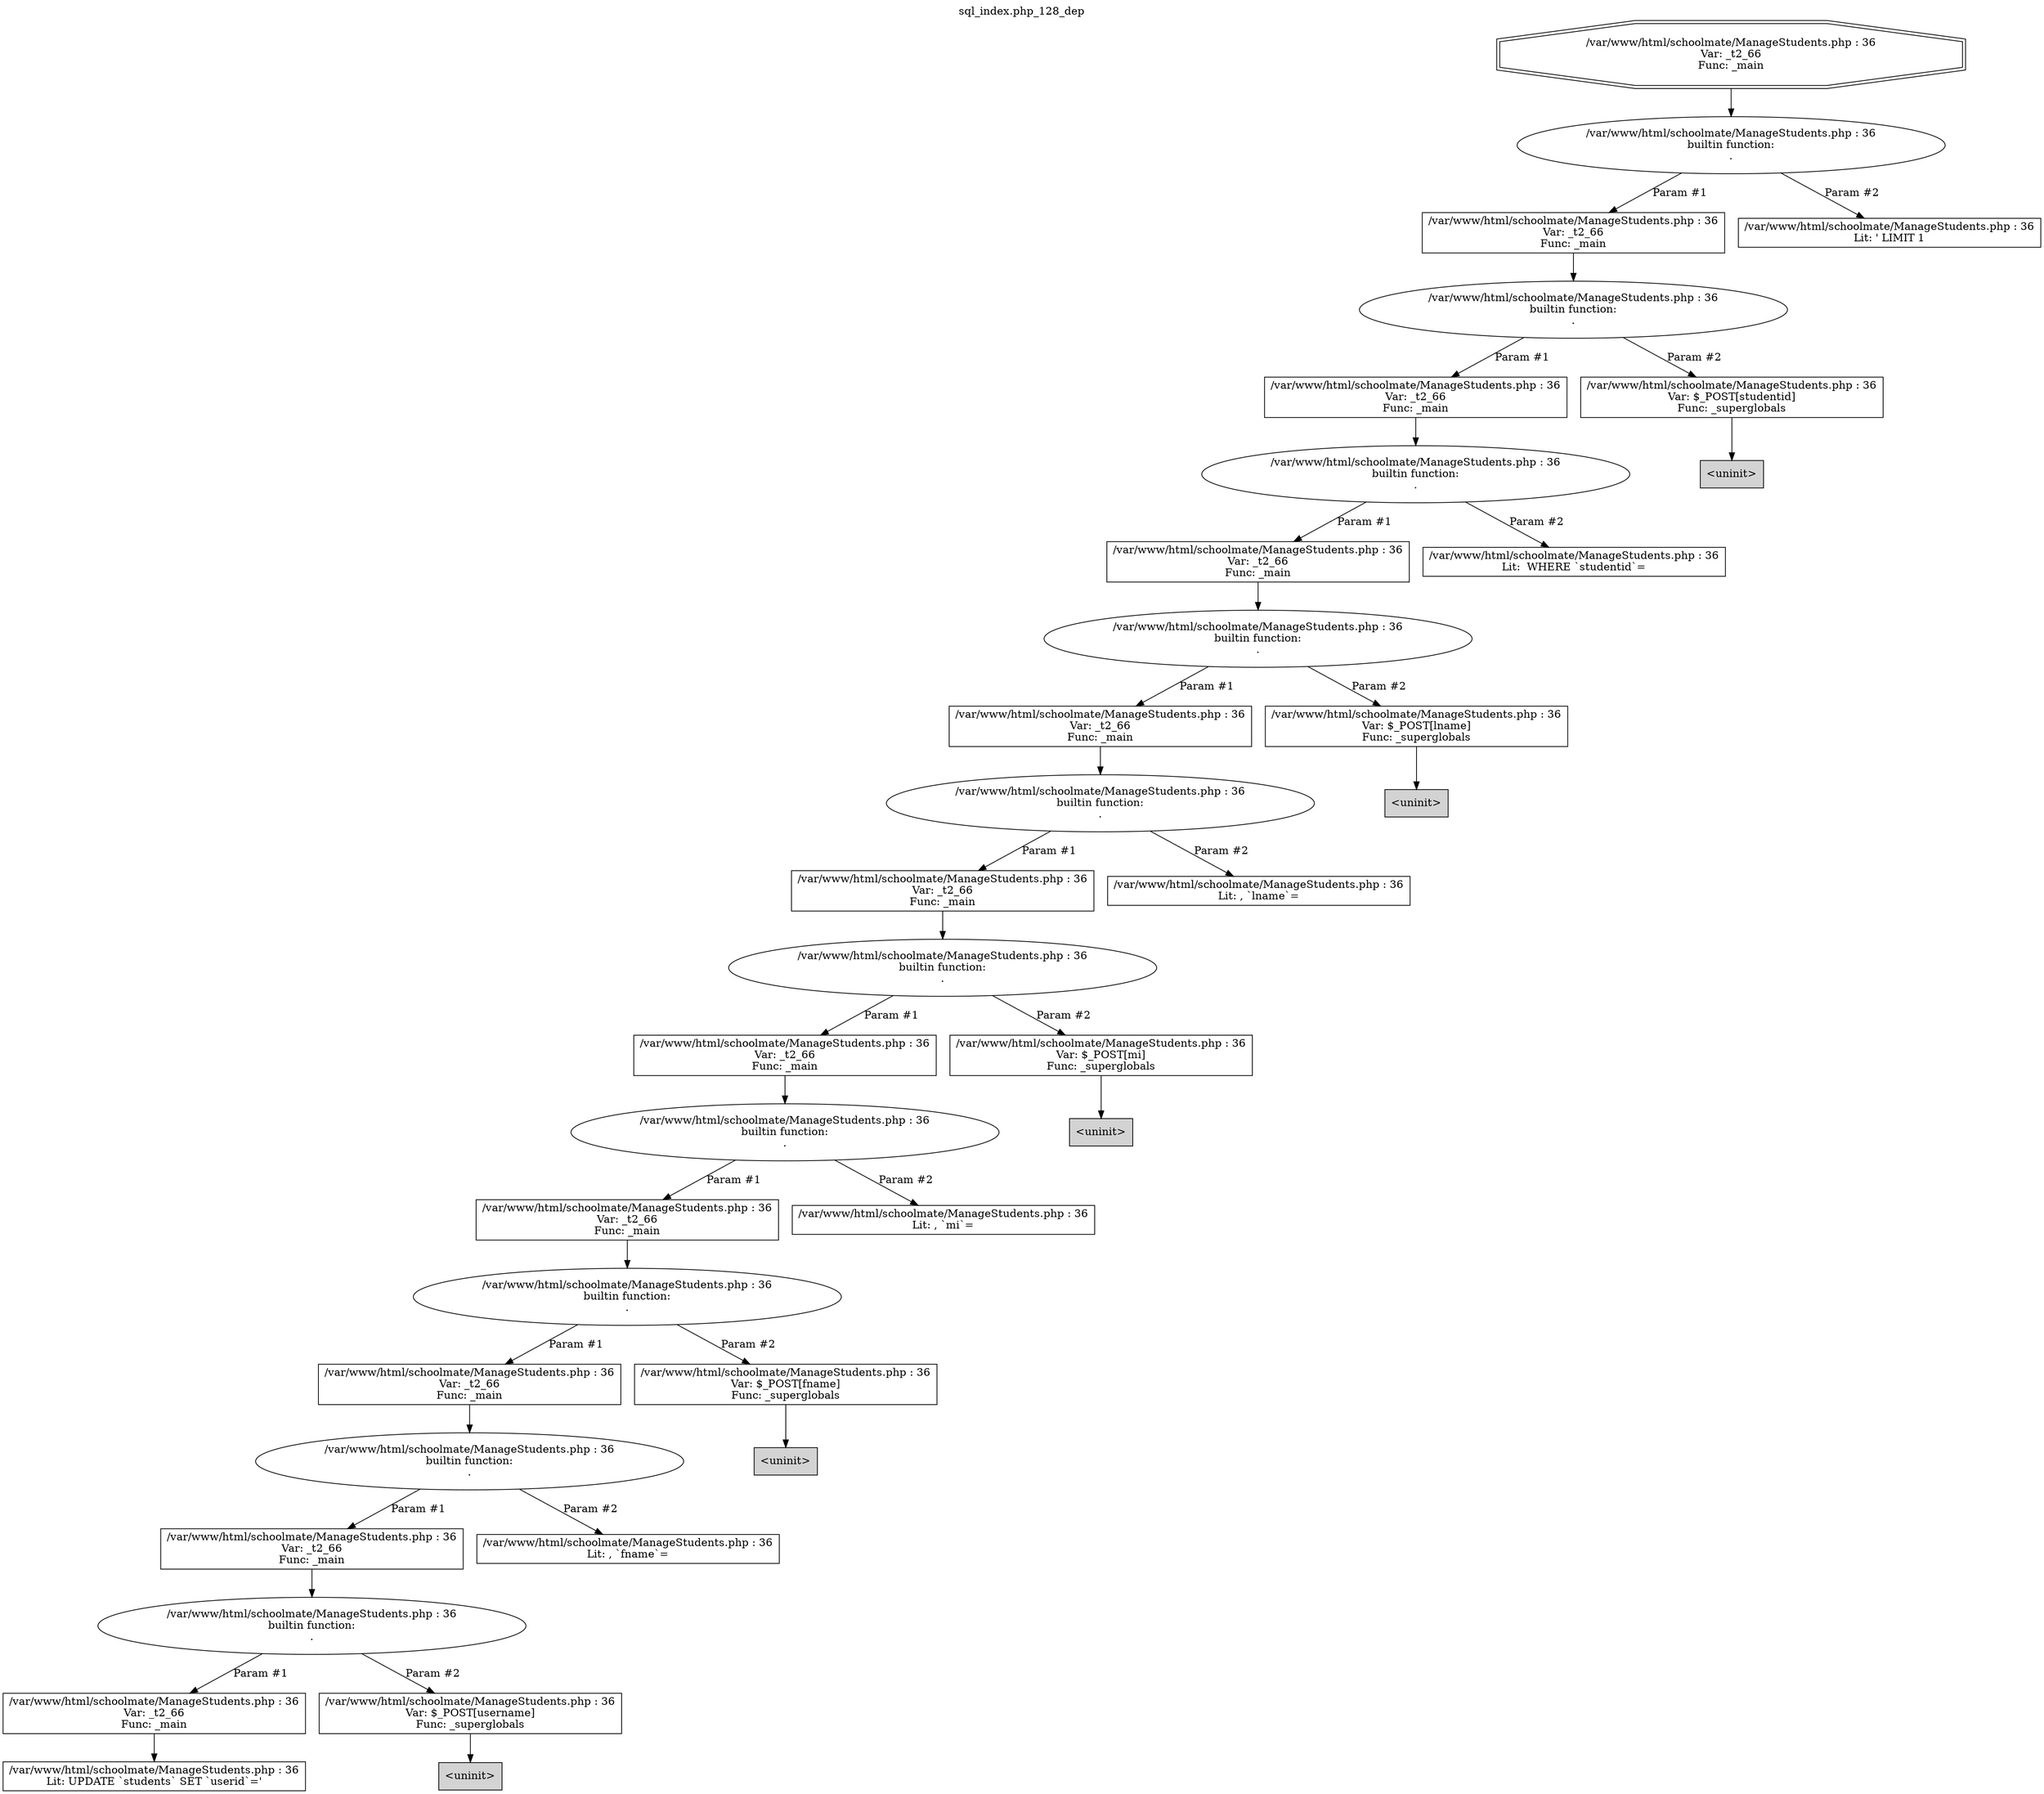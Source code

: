 digraph cfg {
  label="sql_index.php_128_dep";
  labelloc=t;
  n1 [shape=doubleoctagon, label="/var/www/html/schoolmate/ManageStudents.php : 36\nVar: _t2_66\nFunc: _main\n"];
  n2 [shape=ellipse, label="/var/www/html/schoolmate/ManageStudents.php : 36\nbuiltin function:\n.\n"];
  n3 [shape=box, label="/var/www/html/schoolmate/ManageStudents.php : 36\nVar: _t2_66\nFunc: _main\n"];
  n4 [shape=ellipse, label="/var/www/html/schoolmate/ManageStudents.php : 36\nbuiltin function:\n.\n"];
  n5 [shape=box, label="/var/www/html/schoolmate/ManageStudents.php : 36\nVar: _t2_66\nFunc: _main\n"];
  n6 [shape=ellipse, label="/var/www/html/schoolmate/ManageStudents.php : 36\nbuiltin function:\n.\n"];
  n7 [shape=box, label="/var/www/html/schoolmate/ManageStudents.php : 36\nVar: _t2_66\nFunc: _main\n"];
  n8 [shape=ellipse, label="/var/www/html/schoolmate/ManageStudents.php : 36\nbuiltin function:\n.\n"];
  n9 [shape=box, label="/var/www/html/schoolmate/ManageStudents.php : 36\nVar: _t2_66\nFunc: _main\n"];
  n10 [shape=ellipse, label="/var/www/html/schoolmate/ManageStudents.php : 36\nbuiltin function:\n.\n"];
  n11 [shape=box, label="/var/www/html/schoolmate/ManageStudents.php : 36\nVar: _t2_66\nFunc: _main\n"];
  n12 [shape=ellipse, label="/var/www/html/schoolmate/ManageStudents.php : 36\nbuiltin function:\n.\n"];
  n13 [shape=box, label="/var/www/html/schoolmate/ManageStudents.php : 36\nVar: _t2_66\nFunc: _main\n"];
  n14 [shape=ellipse, label="/var/www/html/schoolmate/ManageStudents.php : 36\nbuiltin function:\n.\n"];
  n15 [shape=box, label="/var/www/html/schoolmate/ManageStudents.php : 36\nVar: _t2_66\nFunc: _main\n"];
  n16 [shape=ellipse, label="/var/www/html/schoolmate/ManageStudents.php : 36\nbuiltin function:\n.\n"];
  n17 [shape=box, label="/var/www/html/schoolmate/ManageStudents.php : 36\nVar: _t2_66\nFunc: _main\n"];
  n18 [shape=ellipse, label="/var/www/html/schoolmate/ManageStudents.php : 36\nbuiltin function:\n.\n"];
  n19 [shape=box, label="/var/www/html/schoolmate/ManageStudents.php : 36\nVar: _t2_66\nFunc: _main\n"];
  n20 [shape=ellipse, label="/var/www/html/schoolmate/ManageStudents.php : 36\nbuiltin function:\n.\n"];
  n21 [shape=box, label="/var/www/html/schoolmate/ManageStudents.php : 36\nVar: _t2_66\nFunc: _main\n"];
  n22 [shape=box, label="/var/www/html/schoolmate/ManageStudents.php : 36\nLit: UPDATE `students` SET `userid`='\n"];
  n23 [shape=box, label="/var/www/html/schoolmate/ManageStudents.php : 36\nVar: $_POST[username]\nFunc: _superglobals\n"];
  n24 [shape=box, label="<uninit>",style=filled];
  n25 [shape=box, label="/var/www/html/schoolmate/ManageStudents.php : 36\nLit: , `fname`=\n"];
  n26 [shape=box, label="/var/www/html/schoolmate/ManageStudents.php : 36\nVar: $_POST[fname]\nFunc: _superglobals\n"];
  n27 [shape=box, label="<uninit>",style=filled];
  n28 [shape=box, label="/var/www/html/schoolmate/ManageStudents.php : 36\nLit: , `mi`=\n"];
  n29 [shape=box, label="/var/www/html/schoolmate/ManageStudents.php : 36\nVar: $_POST[mi]\nFunc: _superglobals\n"];
  n30 [shape=box, label="<uninit>",style=filled];
  n31 [shape=box, label="/var/www/html/schoolmate/ManageStudents.php : 36\nLit: , `lname`=\n"];
  n32 [shape=box, label="/var/www/html/schoolmate/ManageStudents.php : 36\nVar: $_POST[lname]\nFunc: _superglobals\n"];
  n33 [shape=box, label="<uninit>",style=filled];
  n34 [shape=box, label="/var/www/html/schoolmate/ManageStudents.php : 36\nLit:  WHERE `studentid`=\n"];
  n35 [shape=box, label="/var/www/html/schoolmate/ManageStudents.php : 36\nVar: $_POST[studentid]\nFunc: _superglobals\n"];
  n36 [shape=box, label="<uninit>",style=filled];
  n37 [shape=box, label="/var/www/html/schoolmate/ManageStudents.php : 36\nLit: ' LIMIT 1\n"];
  n1 -> n2;
  n3 -> n4;
  n5 -> n6;
  n7 -> n8;
  n9 -> n10;
  n11 -> n12;
  n13 -> n14;
  n15 -> n16;
  n17 -> n18;
  n19 -> n20;
  n21 -> n22;
  n20 -> n21[label="Param #1"];
  n20 -> n23[label="Param #2"];
  n23 -> n24;
  n18 -> n19[label="Param #1"];
  n18 -> n25[label="Param #2"];
  n16 -> n17[label="Param #1"];
  n16 -> n26[label="Param #2"];
  n26 -> n27;
  n14 -> n15[label="Param #1"];
  n14 -> n28[label="Param #2"];
  n12 -> n13[label="Param #1"];
  n12 -> n29[label="Param #2"];
  n29 -> n30;
  n10 -> n11[label="Param #1"];
  n10 -> n31[label="Param #2"];
  n8 -> n9[label="Param #1"];
  n8 -> n32[label="Param #2"];
  n32 -> n33;
  n6 -> n7[label="Param #1"];
  n6 -> n34[label="Param #2"];
  n4 -> n5[label="Param #1"];
  n4 -> n35[label="Param #2"];
  n35 -> n36;
  n2 -> n3[label="Param #1"];
  n2 -> n37[label="Param #2"];
}
